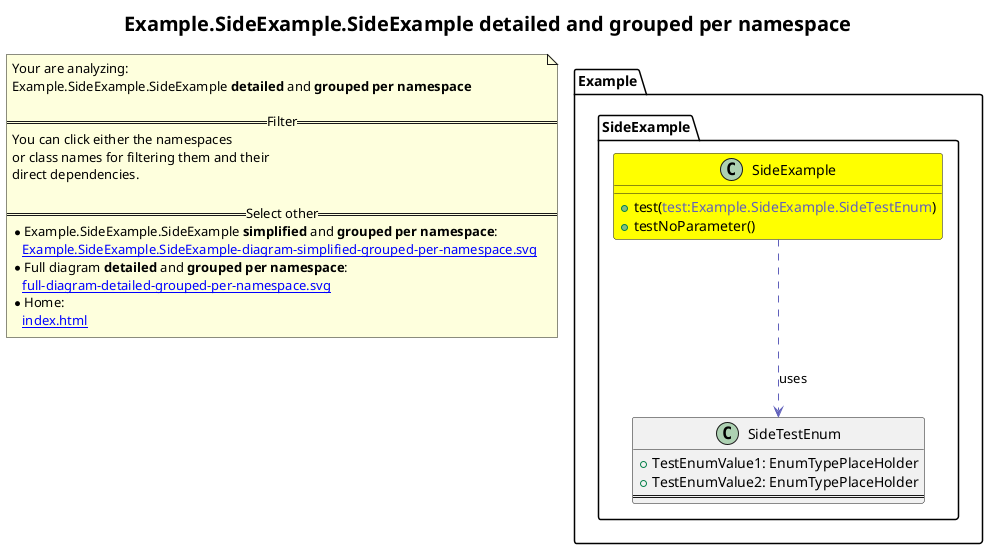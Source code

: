 @startuml
title <size:20>Example.SideExample.SideExample **detailed** and **grouped per namespace**</size>
note "Your are analyzing:\nExample.SideExample.SideExample **detailed** and **grouped per namespace**\n\n==Filter==\nYou can click either the namespaces \nor class names for filtering them and their\ndirect dependencies.\n\n==Select other==\n* Example.SideExample.SideExample **simplified** and **grouped per namespace**:\n   [[Example.SideExample.SideExample-diagram-simplified-grouped-per-namespace.svg]]\n* Full diagram **detailed** and **grouped per namespace**:\n   [[full-diagram-detailed-grouped-per-namespace.svg]]\n* Home:\n   [[index.html]]" as FloatingNote
namespace Example [[Example-diagram-detailed-grouped-per-namespace.svg]] {
namespace Example.SideExample [[Example.SideExample-diagram-detailed-grouped-per-namespace.svg]] {
  class Example.SideExample.SideExample [[Example.SideExample.SideExample-diagram-detailed-grouped-per-namespace.svg]] #yellow {
    + test(<font color="6060BB">test:Example.SideExample.SideTestEnum</font>)
    + testNoParameter(<font color="6060BB"></font>)
  }
  class Example.SideExample.SideTestEnum [[Example.SideExample.SideTestEnum-diagram-detailed-grouped-per-namespace.svg]]  {
    + TestEnumValue1: EnumTypePlaceHolder
    + TestEnumValue2: EnumTypePlaceHolder
==
  }
'Compared namespace Example.SideExample [[Example.SideExample-diagram-detailed-grouped-per-namespace.svg]] { with last element of   }
' Closing all previous_sub_namespace_list namespace None because file analysis is finished.
' Closing namespace SideExample
}
' Closing namespace Example
}
 ' *************************************** 
 ' *************************************** 
 ' *************************************** 
' Class relations extracted from namespace:
' Example.SideExample
Example.SideExample.SideExample .[#6060BB].> Example.SideExample.SideTestEnum  : uses 
@enduml